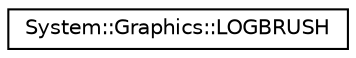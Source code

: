 digraph G
{
  edge [fontname="Helvetica",fontsize="10",labelfontname="Helvetica",labelfontsize="10"];
  node [fontname="Helvetica",fontsize="10",shape=record];
  rankdir="LR";
  Node1 [label="System::Graphics::LOGBRUSH",height=0.2,width=0.4,color="black", fillcolor="white", style="filled",URL="$struct_system_1_1_graphics_1_1_l_o_g_b_r_u_s_h.html"];
}
